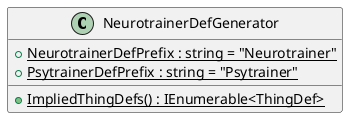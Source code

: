 @startuml
class NeurotrainerDefGenerator {
    + {static} NeurotrainerDefPrefix : string = "Neurotrainer"
    + {static} PsytrainerDefPrefix : string = "Psytrainer"
    + {static} ImpliedThingDefs() : IEnumerable<ThingDef>
}
@enduml
